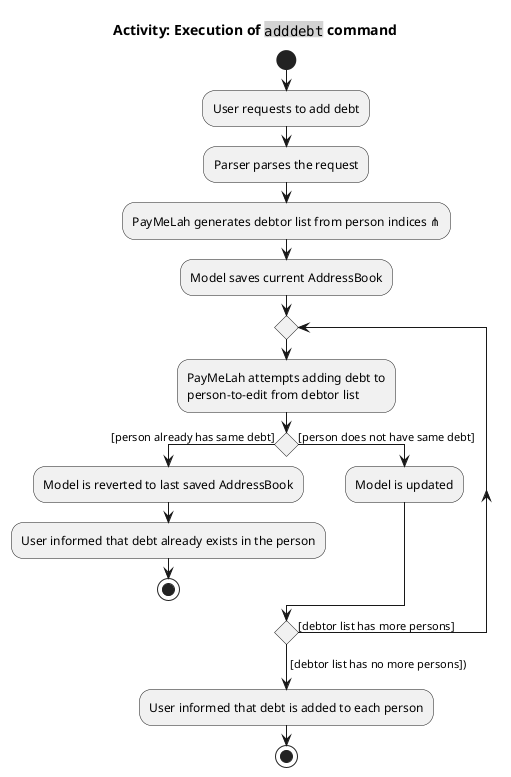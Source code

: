 @startuml
title: Activity: Execution of <plain><font:monospaced><back:lightgray>adddebt</back></font></plain> command

start
:User requests to add debt;

:Parser parses the request;

:PayMeLah generates debtor list from person indices ⋔;

:Model saves current AddressBook;

repeat
:PayMeLah attempts adding debt to
person-to-edit from debtor list;
if () then ([person already has same debt])
    :Model is reverted to last saved AddressBook;
    :User informed that debt already exists in the person;
    stop
else ([person does not have same debt])
:Model is updated;
endif
repeat while () is ([debtor list has more persons])
->[debtor list has no more persons]);

:User informed that debt is added to each person;
stop
@enduml
